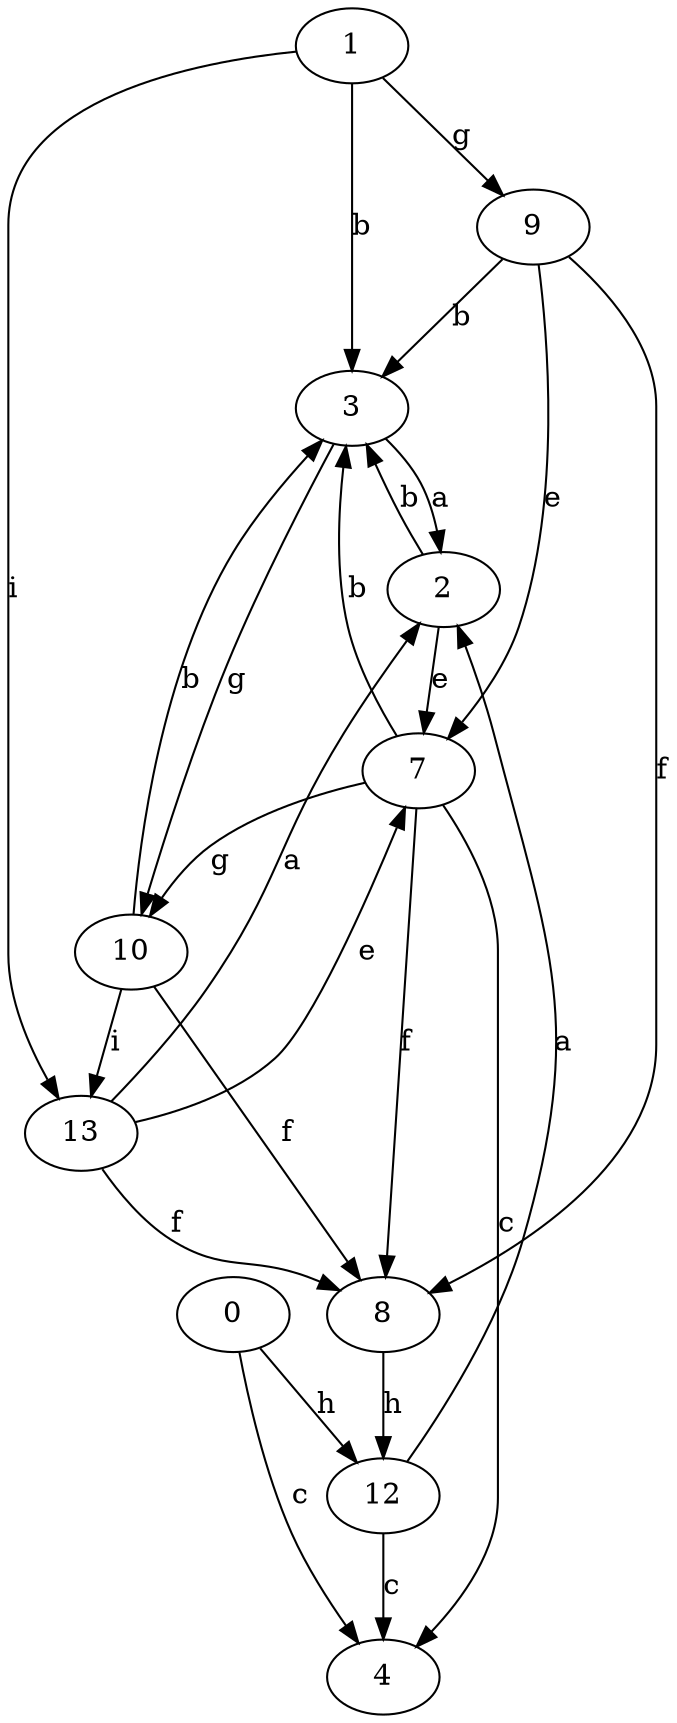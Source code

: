 strict digraph  {
1;
2;
3;
4;
0;
7;
8;
9;
10;
12;
13;
1 -> 3  [label=b];
1 -> 9  [label=g];
1 -> 13  [label=i];
2 -> 3  [label=b];
2 -> 7  [label=e];
3 -> 2  [label=a];
3 -> 10  [label=g];
0 -> 4  [label=c];
0 -> 12  [label=h];
7 -> 3  [label=b];
7 -> 4  [label=c];
7 -> 8  [label=f];
7 -> 10  [label=g];
8 -> 12  [label=h];
9 -> 3  [label=b];
9 -> 7  [label=e];
9 -> 8  [label=f];
10 -> 3  [label=b];
10 -> 8  [label=f];
10 -> 13  [label=i];
12 -> 2  [label=a];
12 -> 4  [label=c];
13 -> 2  [label=a];
13 -> 7  [label=e];
13 -> 8  [label=f];
}
